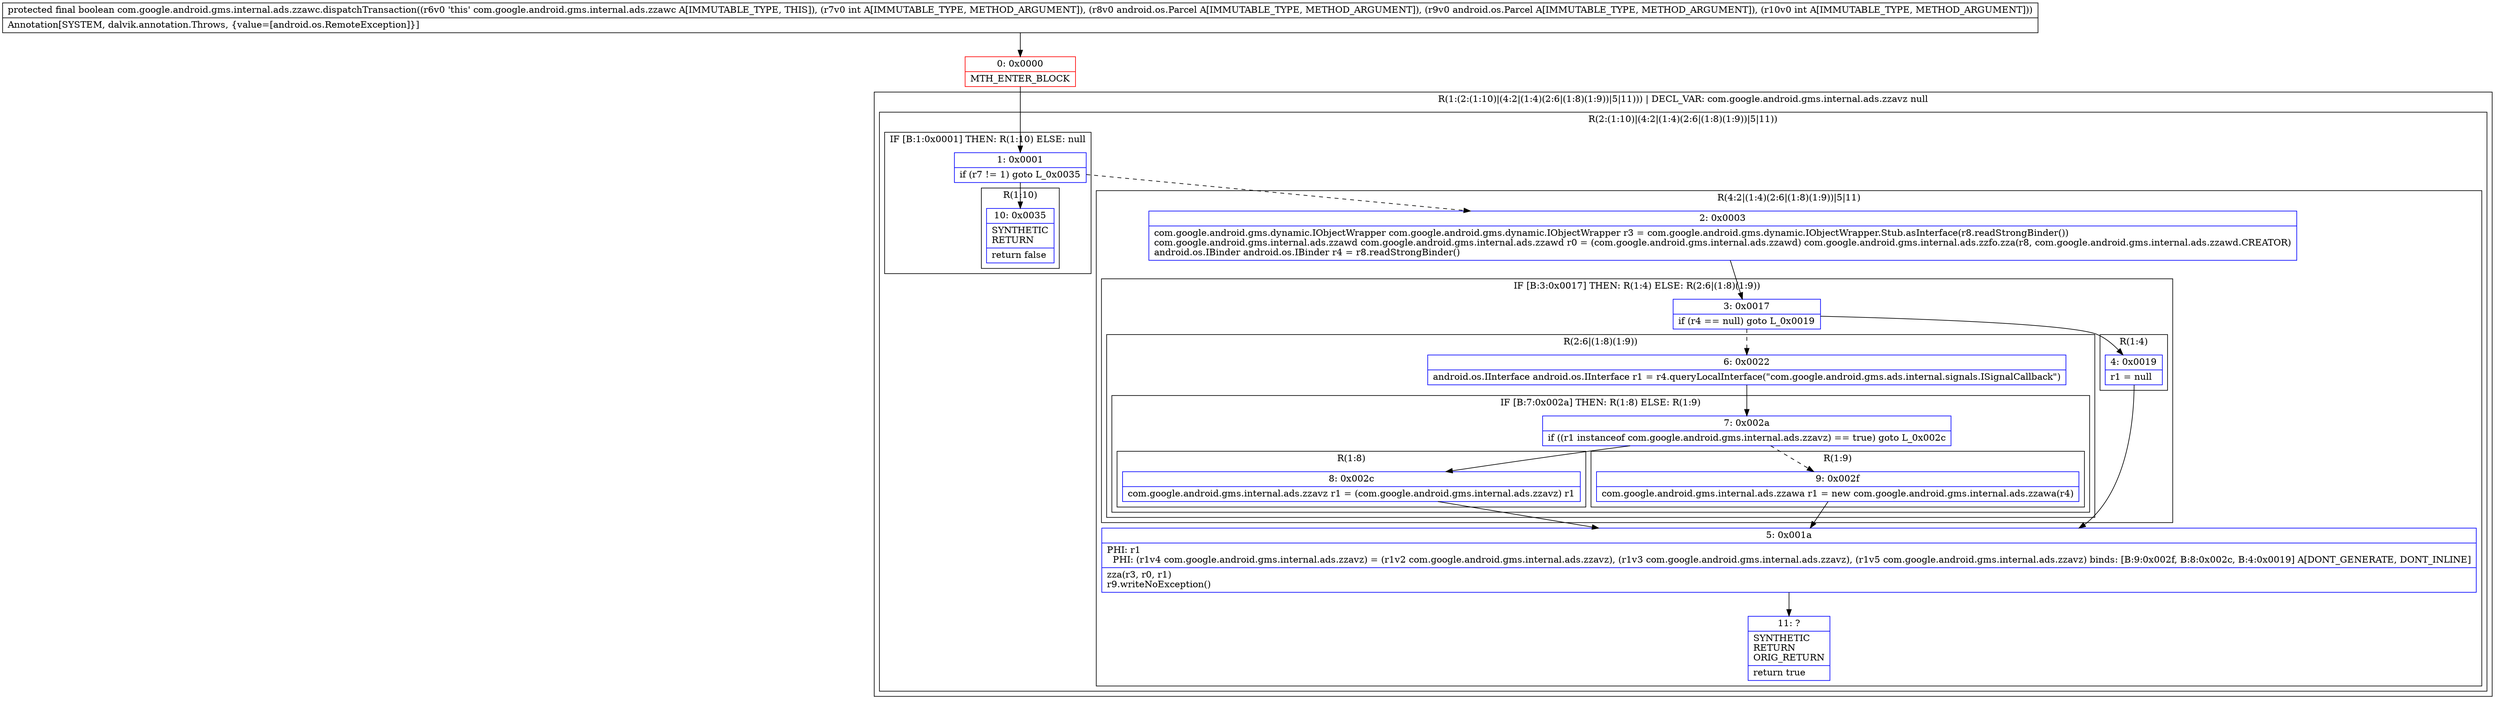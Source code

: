 digraph "CFG forcom.google.android.gms.internal.ads.zzawc.dispatchTransaction(ILandroid\/os\/Parcel;Landroid\/os\/Parcel;I)Z" {
subgraph cluster_Region_1148164478 {
label = "R(1:(2:(1:10)|(4:2|(1:4)(2:6|(1:8)(1:9))|5|11))) | DECL_VAR: com.google.android.gms.internal.ads.zzavz null\l";
node [shape=record,color=blue];
subgraph cluster_Region_749497219 {
label = "R(2:(1:10)|(4:2|(1:4)(2:6|(1:8)(1:9))|5|11))";
node [shape=record,color=blue];
subgraph cluster_IfRegion_1506782566 {
label = "IF [B:1:0x0001] THEN: R(1:10) ELSE: null";
node [shape=record,color=blue];
Node_1 [shape=record,label="{1\:\ 0x0001|if (r7 != 1) goto L_0x0035\l}"];
subgraph cluster_Region_1191092346 {
label = "R(1:10)";
node [shape=record,color=blue];
Node_10 [shape=record,label="{10\:\ 0x0035|SYNTHETIC\lRETURN\l|return false\l}"];
}
}
subgraph cluster_Region_1493825033 {
label = "R(4:2|(1:4)(2:6|(1:8)(1:9))|5|11)";
node [shape=record,color=blue];
Node_2 [shape=record,label="{2\:\ 0x0003|com.google.android.gms.dynamic.IObjectWrapper com.google.android.gms.dynamic.IObjectWrapper r3 = com.google.android.gms.dynamic.IObjectWrapper.Stub.asInterface(r8.readStrongBinder())\lcom.google.android.gms.internal.ads.zzawd com.google.android.gms.internal.ads.zzawd r0 = (com.google.android.gms.internal.ads.zzawd) com.google.android.gms.internal.ads.zzfo.zza(r8, com.google.android.gms.internal.ads.zzawd.CREATOR)\landroid.os.IBinder android.os.IBinder r4 = r8.readStrongBinder()\l}"];
subgraph cluster_IfRegion_1557861992 {
label = "IF [B:3:0x0017] THEN: R(1:4) ELSE: R(2:6|(1:8)(1:9))";
node [shape=record,color=blue];
Node_3 [shape=record,label="{3\:\ 0x0017|if (r4 == null) goto L_0x0019\l}"];
subgraph cluster_Region_721157541 {
label = "R(1:4)";
node [shape=record,color=blue];
Node_4 [shape=record,label="{4\:\ 0x0019|r1 = null\l}"];
}
subgraph cluster_Region_366522922 {
label = "R(2:6|(1:8)(1:9))";
node [shape=record,color=blue];
Node_6 [shape=record,label="{6\:\ 0x0022|android.os.IInterface android.os.IInterface r1 = r4.queryLocalInterface(\"com.google.android.gms.ads.internal.signals.ISignalCallback\")\l}"];
subgraph cluster_IfRegion_2123266254 {
label = "IF [B:7:0x002a] THEN: R(1:8) ELSE: R(1:9)";
node [shape=record,color=blue];
Node_7 [shape=record,label="{7\:\ 0x002a|if ((r1 instanceof com.google.android.gms.internal.ads.zzavz) == true) goto L_0x002c\l}"];
subgraph cluster_Region_2053265697 {
label = "R(1:8)";
node [shape=record,color=blue];
Node_8 [shape=record,label="{8\:\ 0x002c|com.google.android.gms.internal.ads.zzavz r1 = (com.google.android.gms.internal.ads.zzavz) r1\l}"];
}
subgraph cluster_Region_1755411053 {
label = "R(1:9)";
node [shape=record,color=blue];
Node_9 [shape=record,label="{9\:\ 0x002f|com.google.android.gms.internal.ads.zzawa r1 = new com.google.android.gms.internal.ads.zzawa(r4)\l}"];
}
}
}
}
Node_5 [shape=record,label="{5\:\ 0x001a|PHI: r1 \l  PHI: (r1v4 com.google.android.gms.internal.ads.zzavz) = (r1v2 com.google.android.gms.internal.ads.zzavz), (r1v3 com.google.android.gms.internal.ads.zzavz), (r1v5 com.google.android.gms.internal.ads.zzavz) binds: [B:9:0x002f, B:8:0x002c, B:4:0x0019] A[DONT_GENERATE, DONT_INLINE]\l|zza(r3, r0, r1)\lr9.writeNoException()\l}"];
Node_11 [shape=record,label="{11\:\ ?|SYNTHETIC\lRETURN\lORIG_RETURN\l|return true\l}"];
}
}
}
Node_0 [shape=record,color=red,label="{0\:\ 0x0000|MTH_ENTER_BLOCK\l}"];
MethodNode[shape=record,label="{protected final boolean com.google.android.gms.internal.ads.zzawc.dispatchTransaction((r6v0 'this' com.google.android.gms.internal.ads.zzawc A[IMMUTABLE_TYPE, THIS]), (r7v0 int A[IMMUTABLE_TYPE, METHOD_ARGUMENT]), (r8v0 android.os.Parcel A[IMMUTABLE_TYPE, METHOD_ARGUMENT]), (r9v0 android.os.Parcel A[IMMUTABLE_TYPE, METHOD_ARGUMENT]), (r10v0 int A[IMMUTABLE_TYPE, METHOD_ARGUMENT]))  | Annotation[SYSTEM, dalvik.annotation.Throws, \{value=[android.os.RemoteException]\}]\l}"];
MethodNode -> Node_0;
Node_1 -> Node_2[style=dashed];
Node_1 -> Node_10;
Node_2 -> Node_3;
Node_3 -> Node_4;
Node_3 -> Node_6[style=dashed];
Node_4 -> Node_5;
Node_6 -> Node_7;
Node_7 -> Node_8;
Node_7 -> Node_9[style=dashed];
Node_8 -> Node_5;
Node_9 -> Node_5;
Node_5 -> Node_11;
Node_0 -> Node_1;
}

